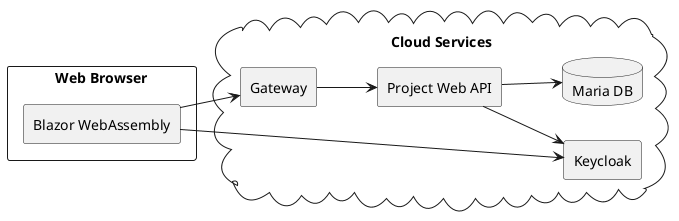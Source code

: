 @startuml
left to right direction

rectangle "Web Browser" {
    agent "Blazor WebAssembly"
}

cloud "Cloud Services" {

    agent Gateway

    agent "Project Web API"

    database "Maria DB"

    agent Keycloak
}

"Blazor WebAssembly" --> Gateway
"Blazor WebAssembly" --> Keycloak
Gateway --> "Project Web API"
"Project Web API" --> "Maria DB"
"Project Web API" --> Keycloak

@enduml

